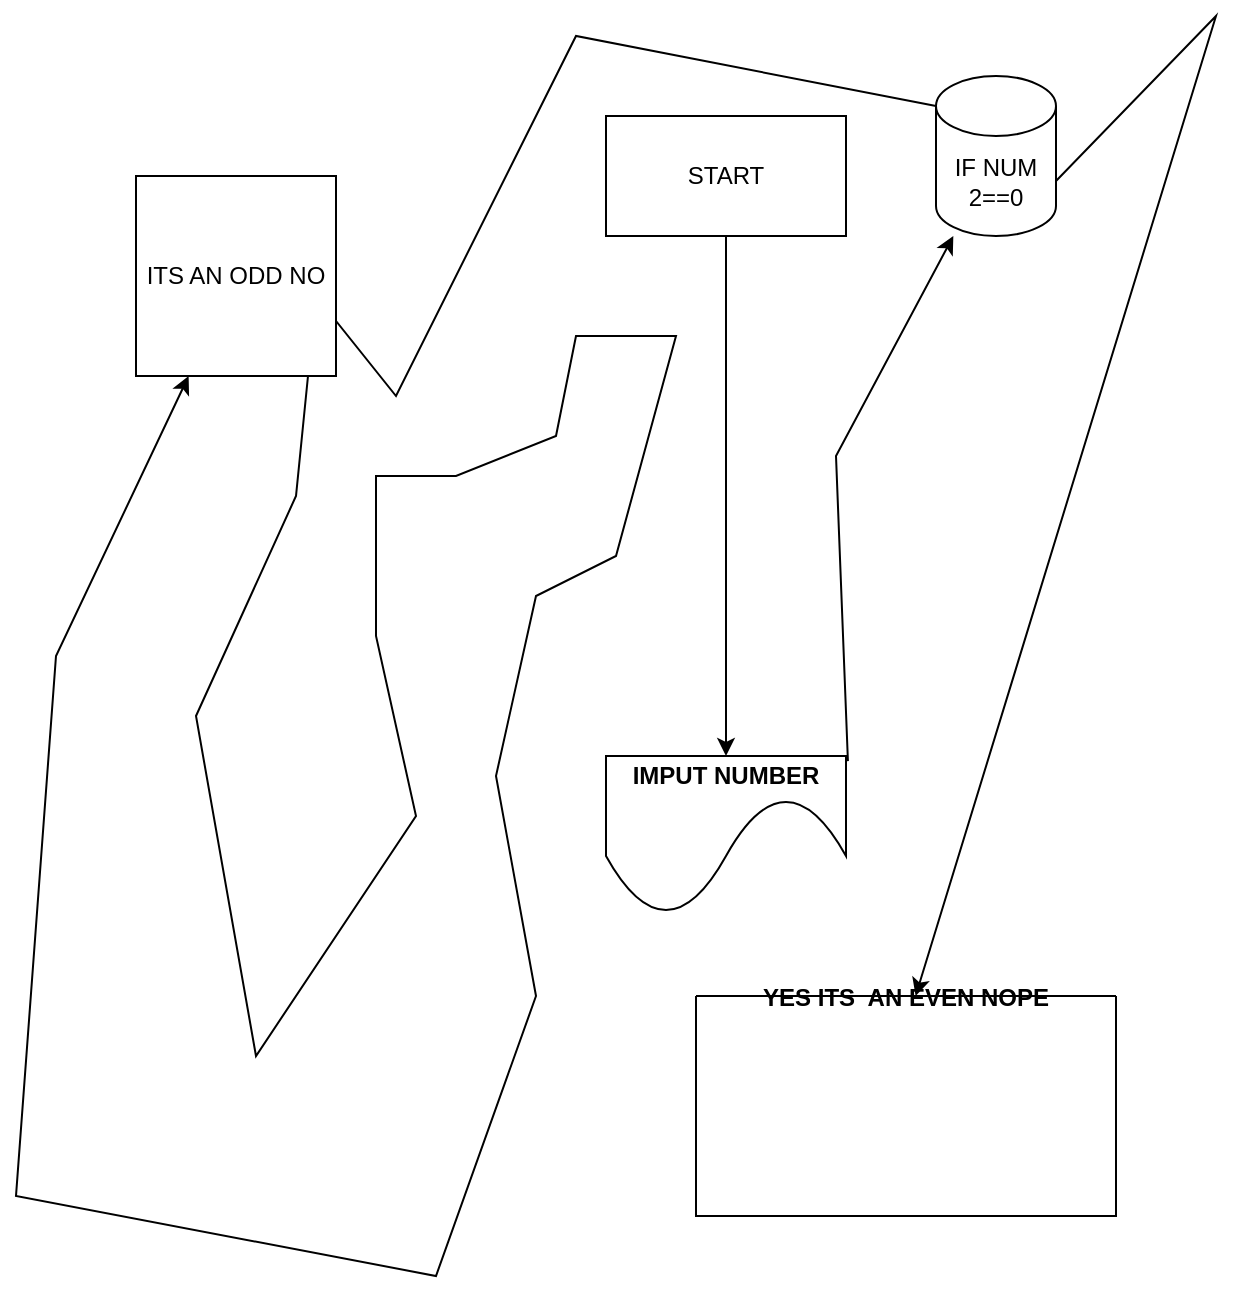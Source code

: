 <mxfile version="27.1.6">
  <diagram name="Page-1" id="57w16Qo24UC7rcMhCUXd">
    <mxGraphModel dx="2205" dy="1195" grid="1" gridSize="10" guides="1" tooltips="1" connect="1" arrows="1" fold="1" page="1" pageScale="1" pageWidth="850" pageHeight="1100" math="0" shadow="0">
      <root>
        <mxCell id="0" />
        <mxCell id="1" parent="0" />
        <mxCell id="L6JEV1TqxObyyF_cxud0-1" value="START" style="rounded=0;whiteSpace=wrap;html=1;" vertex="1" parent="1">
          <mxGeometry x="365" y="100" width="120" height="60" as="geometry" />
        </mxCell>
        <mxCell id="L6JEV1TqxObyyF_cxud0-4" value="" style="endArrow=classic;html=1;rounded=0;exitX=0.5;exitY=1;exitDx=0;exitDy=0;" edge="1" parent="1" source="L6JEV1TqxObyyF_cxud0-1">
          <mxGeometry width="50" height="50" relative="1" as="geometry">
            <mxPoint x="490" y="350" as="sourcePoint" />
            <mxPoint x="425" y="420" as="targetPoint" />
          </mxGeometry>
        </mxCell>
        <mxCell id="L6JEV1TqxObyyF_cxud0-5" value="&lt;b&gt;IMPUT NUMBER&lt;/b&gt;" style="shape=document;whiteSpace=wrap;html=1;boundedLbl=1;size=0.75;" vertex="1" parent="1">
          <mxGeometry x="365" y="420" width="120" height="80" as="geometry" />
        </mxCell>
        <mxCell id="L6JEV1TqxObyyF_cxud0-6" value="" style="endArrow=classic;html=1;rounded=0;exitX=1.008;exitY=0.032;exitDx=0;exitDy=0;exitPerimeter=0;" edge="1" parent="1" source="L6JEV1TqxObyyF_cxud0-5" target="L6JEV1TqxObyyF_cxud0-7">
          <mxGeometry width="50" height="50" relative="1" as="geometry">
            <mxPoint x="490" y="350" as="sourcePoint" />
            <mxPoint x="540" y="300" as="targetPoint" />
            <Array as="points">
              <mxPoint x="480" y="270" />
            </Array>
          </mxGeometry>
        </mxCell>
        <mxCell id="L6JEV1TqxObyyF_cxud0-7" value="IF NUM 2==0" style="shape=cylinder3;whiteSpace=wrap;html=1;boundedLbl=1;backgroundOutline=1;size=15;" vertex="1" parent="1">
          <mxGeometry x="530" y="80" width="60" height="80" as="geometry" />
        </mxCell>
        <mxCell id="L6JEV1TqxObyyF_cxud0-8" value="" style="endArrow=classic;html=1;rounded=0;exitX=1;exitY=0;exitDx=0;exitDy=52.5;exitPerimeter=0;" edge="1" parent="1" source="L6JEV1TqxObyyF_cxud0-7">
          <mxGeometry width="50" height="50" relative="1" as="geometry">
            <mxPoint x="490" y="350" as="sourcePoint" />
            <mxPoint x="519.809" y="540" as="targetPoint" />
            <Array as="points">
              <mxPoint x="670" y="50" />
            </Array>
          </mxGeometry>
        </mxCell>
        <mxCell id="L6JEV1TqxObyyF_cxud0-11" value="YES ITS  AN EVEN NOPE" style="swimlane;startSize=0;" vertex="1" parent="1">
          <mxGeometry x="410" y="540" width="210" height="110" as="geometry" />
        </mxCell>
        <mxCell id="L6JEV1TqxObyyF_cxud0-13" value="" style="endArrow=classic;html=1;rounded=0;exitX=0;exitY=0;exitDx=0;exitDy=15;exitPerimeter=0;" edge="1" parent="1" source="L6JEV1TqxObyyF_cxud0-7" target="L6JEV1TqxObyyF_cxud0-14">
          <mxGeometry width="50" height="50" relative="1" as="geometry">
            <mxPoint x="490" y="350" as="sourcePoint" />
            <mxPoint x="170" y="190" as="targetPoint" />
            <Array as="points">
              <mxPoint x="350" y="60" />
              <mxPoint x="260" y="240" />
              <mxPoint x="220" y="190" />
              <mxPoint x="210" y="290" />
              <mxPoint x="160" y="400" />
              <mxPoint x="190" y="570" />
              <mxPoint x="270" y="450" />
              <mxPoint x="250" y="360" />
              <mxPoint x="250" y="280" />
              <mxPoint x="290" y="280" />
              <mxPoint x="340" y="260" />
              <mxPoint x="350" y="210" />
              <mxPoint x="400" y="210" />
              <mxPoint x="370" y="320" />
              <mxPoint x="330" y="340" />
              <mxPoint x="310" y="430" />
              <mxPoint x="330" y="540" />
              <mxPoint x="280" y="680" />
              <mxPoint x="70" y="640" />
              <mxPoint x="90" y="370" />
            </Array>
          </mxGeometry>
        </mxCell>
        <mxCell id="L6JEV1TqxObyyF_cxud0-14" value="ITS AN ODD NO" style="whiteSpace=wrap;html=1;aspect=fixed;" vertex="1" parent="1">
          <mxGeometry x="130" y="130" width="100" height="100" as="geometry" />
        </mxCell>
      </root>
    </mxGraphModel>
  </diagram>
</mxfile>
